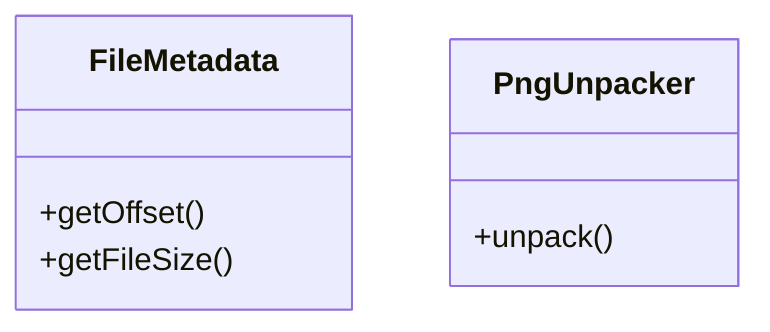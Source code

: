 classDiagram
    class FileMetadata {
        +getOffset()
        +getFileSize()
    }
    class PngUnpacker {
        +unpack()
    }